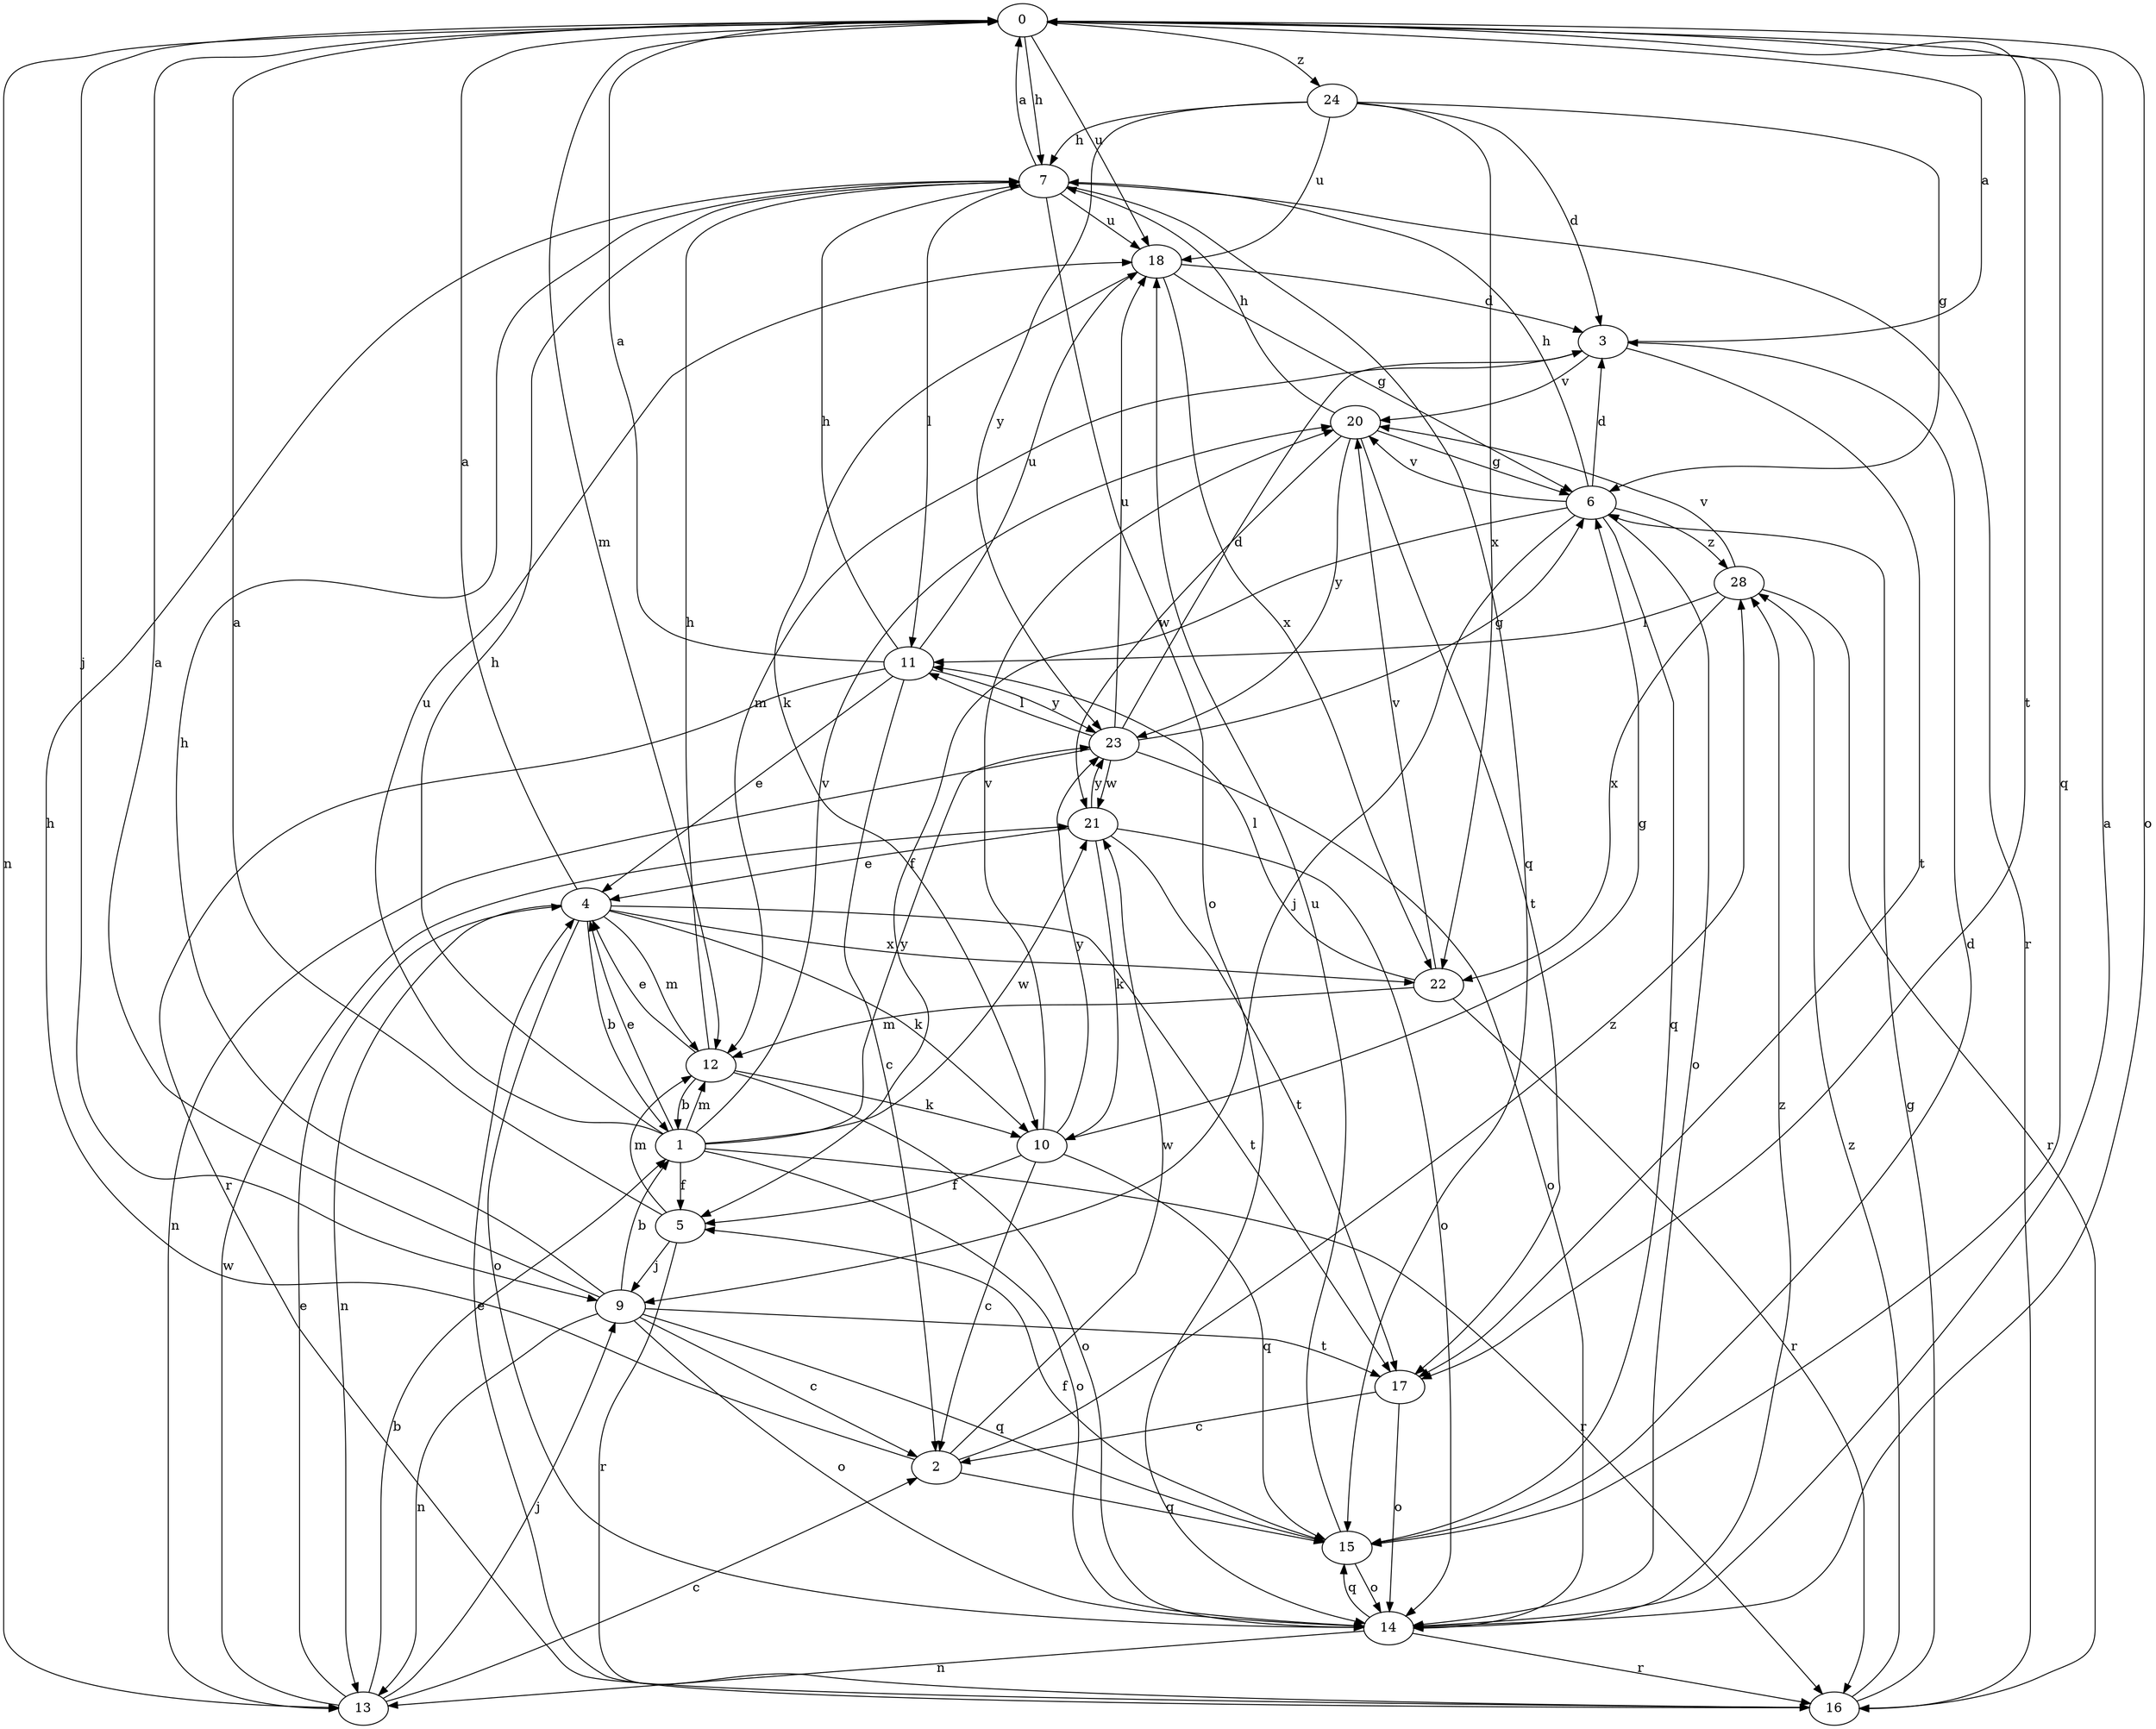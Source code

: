 strict digraph  {
0;
1;
2;
3;
4;
5;
6;
7;
9;
10;
11;
12;
13;
14;
15;
16;
17;
18;
20;
21;
22;
23;
24;
28;
0 -> 7  [label=h];
0 -> 9  [label=j];
0 -> 12  [label=m];
0 -> 13  [label=n];
0 -> 14  [label=o];
0 -> 15  [label=q];
0 -> 17  [label=t];
0 -> 18  [label=u];
0 -> 24  [label=z];
1 -> 4  [label=e];
1 -> 5  [label=f];
1 -> 7  [label=h];
1 -> 12  [label=m];
1 -> 14  [label=o];
1 -> 16  [label=r];
1 -> 18  [label=u];
1 -> 20  [label=v];
1 -> 21  [label=w];
1 -> 23  [label=y];
2 -> 7  [label=h];
2 -> 15  [label=q];
2 -> 21  [label=w];
2 -> 28  [label=z];
3 -> 0  [label=a];
3 -> 12  [label=m];
3 -> 17  [label=t];
3 -> 20  [label=v];
4 -> 0  [label=a];
4 -> 1  [label=b];
4 -> 10  [label=k];
4 -> 12  [label=m];
4 -> 13  [label=n];
4 -> 14  [label=o];
4 -> 17  [label=t];
4 -> 22  [label=x];
5 -> 0  [label=a];
5 -> 9  [label=j];
5 -> 12  [label=m];
5 -> 16  [label=r];
6 -> 3  [label=d];
6 -> 5  [label=f];
6 -> 7  [label=h];
6 -> 9  [label=j];
6 -> 14  [label=o];
6 -> 15  [label=q];
6 -> 20  [label=v];
6 -> 28  [label=z];
7 -> 0  [label=a];
7 -> 11  [label=l];
7 -> 14  [label=o];
7 -> 15  [label=q];
7 -> 16  [label=r];
7 -> 18  [label=u];
9 -> 0  [label=a];
9 -> 1  [label=b];
9 -> 2  [label=c];
9 -> 7  [label=h];
9 -> 13  [label=n];
9 -> 14  [label=o];
9 -> 15  [label=q];
9 -> 17  [label=t];
10 -> 2  [label=c];
10 -> 5  [label=f];
10 -> 6  [label=g];
10 -> 15  [label=q];
10 -> 20  [label=v];
10 -> 23  [label=y];
11 -> 0  [label=a];
11 -> 2  [label=c];
11 -> 4  [label=e];
11 -> 7  [label=h];
11 -> 16  [label=r];
11 -> 18  [label=u];
11 -> 23  [label=y];
12 -> 1  [label=b];
12 -> 4  [label=e];
12 -> 7  [label=h];
12 -> 10  [label=k];
12 -> 14  [label=o];
13 -> 1  [label=b];
13 -> 2  [label=c];
13 -> 4  [label=e];
13 -> 9  [label=j];
13 -> 21  [label=w];
14 -> 0  [label=a];
14 -> 13  [label=n];
14 -> 15  [label=q];
14 -> 16  [label=r];
14 -> 28  [label=z];
15 -> 3  [label=d];
15 -> 5  [label=f];
15 -> 14  [label=o];
15 -> 18  [label=u];
16 -> 4  [label=e];
16 -> 6  [label=g];
16 -> 28  [label=z];
17 -> 2  [label=c];
17 -> 14  [label=o];
18 -> 3  [label=d];
18 -> 6  [label=g];
18 -> 10  [label=k];
18 -> 22  [label=x];
20 -> 6  [label=g];
20 -> 7  [label=h];
20 -> 17  [label=t];
20 -> 21  [label=w];
20 -> 23  [label=y];
21 -> 4  [label=e];
21 -> 10  [label=k];
21 -> 14  [label=o];
21 -> 17  [label=t];
21 -> 23  [label=y];
22 -> 11  [label=l];
22 -> 12  [label=m];
22 -> 16  [label=r];
22 -> 20  [label=v];
23 -> 3  [label=d];
23 -> 6  [label=g];
23 -> 11  [label=l];
23 -> 13  [label=n];
23 -> 14  [label=o];
23 -> 18  [label=u];
23 -> 21  [label=w];
24 -> 3  [label=d];
24 -> 6  [label=g];
24 -> 7  [label=h];
24 -> 18  [label=u];
24 -> 22  [label=x];
24 -> 23  [label=y];
28 -> 11  [label=l];
28 -> 16  [label=r];
28 -> 20  [label=v];
28 -> 22  [label=x];
}
